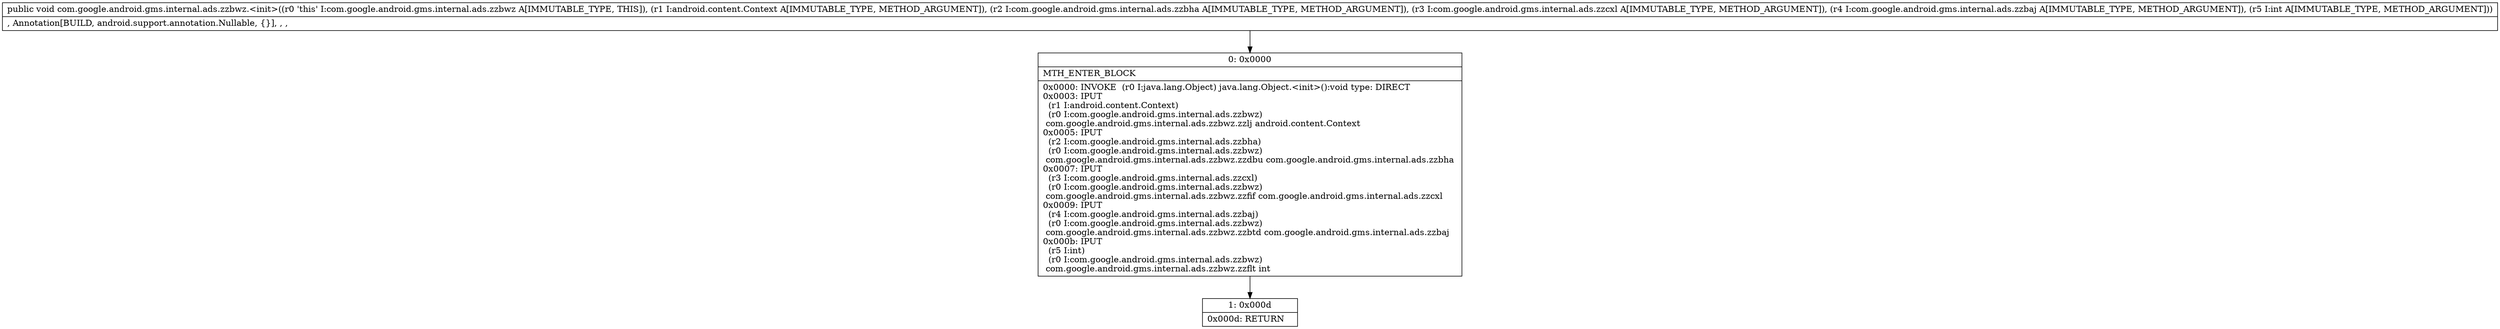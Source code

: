 digraph "CFG forcom.google.android.gms.internal.ads.zzbwz.\<init\>(Landroid\/content\/Context;Lcom\/google\/android\/gms\/internal\/ads\/zzbha;Lcom\/google\/android\/gms\/internal\/ads\/zzcxl;Lcom\/google\/android\/gms\/internal\/ads\/zzbaj;I)V" {
Node_0 [shape=record,label="{0\:\ 0x0000|MTH_ENTER_BLOCK\l|0x0000: INVOKE  (r0 I:java.lang.Object) java.lang.Object.\<init\>():void type: DIRECT \l0x0003: IPUT  \l  (r1 I:android.content.Context)\l  (r0 I:com.google.android.gms.internal.ads.zzbwz)\l com.google.android.gms.internal.ads.zzbwz.zzlj android.content.Context \l0x0005: IPUT  \l  (r2 I:com.google.android.gms.internal.ads.zzbha)\l  (r0 I:com.google.android.gms.internal.ads.zzbwz)\l com.google.android.gms.internal.ads.zzbwz.zzdbu com.google.android.gms.internal.ads.zzbha \l0x0007: IPUT  \l  (r3 I:com.google.android.gms.internal.ads.zzcxl)\l  (r0 I:com.google.android.gms.internal.ads.zzbwz)\l com.google.android.gms.internal.ads.zzbwz.zzfif com.google.android.gms.internal.ads.zzcxl \l0x0009: IPUT  \l  (r4 I:com.google.android.gms.internal.ads.zzbaj)\l  (r0 I:com.google.android.gms.internal.ads.zzbwz)\l com.google.android.gms.internal.ads.zzbwz.zzbtd com.google.android.gms.internal.ads.zzbaj \l0x000b: IPUT  \l  (r5 I:int)\l  (r0 I:com.google.android.gms.internal.ads.zzbwz)\l com.google.android.gms.internal.ads.zzbwz.zzflt int \l}"];
Node_1 [shape=record,label="{1\:\ 0x000d|0x000d: RETURN   \l}"];
MethodNode[shape=record,label="{public void com.google.android.gms.internal.ads.zzbwz.\<init\>((r0 'this' I:com.google.android.gms.internal.ads.zzbwz A[IMMUTABLE_TYPE, THIS]), (r1 I:android.content.Context A[IMMUTABLE_TYPE, METHOD_ARGUMENT]), (r2 I:com.google.android.gms.internal.ads.zzbha A[IMMUTABLE_TYPE, METHOD_ARGUMENT]), (r3 I:com.google.android.gms.internal.ads.zzcxl A[IMMUTABLE_TYPE, METHOD_ARGUMENT]), (r4 I:com.google.android.gms.internal.ads.zzbaj A[IMMUTABLE_TYPE, METHOD_ARGUMENT]), (r5 I:int A[IMMUTABLE_TYPE, METHOD_ARGUMENT]))  | , Annotation[BUILD, android.support.annotation.Nullable, \{\}], , , \l}"];
MethodNode -> Node_0;
Node_0 -> Node_1;
}

